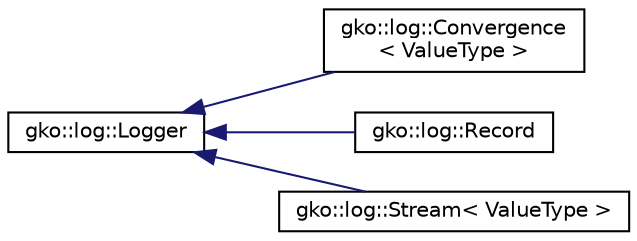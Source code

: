 digraph "Graphical Class Hierarchy"
{
 // INTERACTIVE_SVG=YES
  edge [fontname="Helvetica",fontsize="10",labelfontname="Helvetica",labelfontsize="10"];
  node [fontname="Helvetica",fontsize="10",shape=record];
  rankdir="LR";
  Node1 [label="gko::log::Logger",height=0.2,width=0.4,color="black", fillcolor="white", style="filled",URL="$classgko_1_1log_1_1Logger.html",tooltip="The Logger class represents a simple Logger object. "];
  Node1 -> Node2 [dir="back",color="midnightblue",fontsize="10",style="solid",fontname="Helvetica"];
  Node2 [label="gko::log::Convergence\l\< ValueType \>",height=0.2,width=0.4,color="black", fillcolor="white", style="filled",URL="$classgko_1_1log_1_1Convergence.html",tooltip="Convergence is a Logger which logs data strictly from the criterion_check_completed event..."];
  Node1 -> Node3 [dir="back",color="midnightblue",fontsize="10",style="solid",fontname="Helvetica"];
  Node3 [label="gko::log::Record",height=0.2,width=0.4,color="black", fillcolor="white", style="filled",URL="$classgko_1_1log_1_1Record.html",tooltip="Record is a Logger which logs every event to an object. "];
  Node1 -> Node4 [dir="back",color="midnightblue",fontsize="10",style="solid",fontname="Helvetica"];
  Node4 [label="gko::log::Stream\< ValueType \>",height=0.2,width=0.4,color="black", fillcolor="white", style="filled",URL="$classgko_1_1log_1_1Stream.html",tooltip="Stream is a Logger which logs every event to a stream. "];
}

